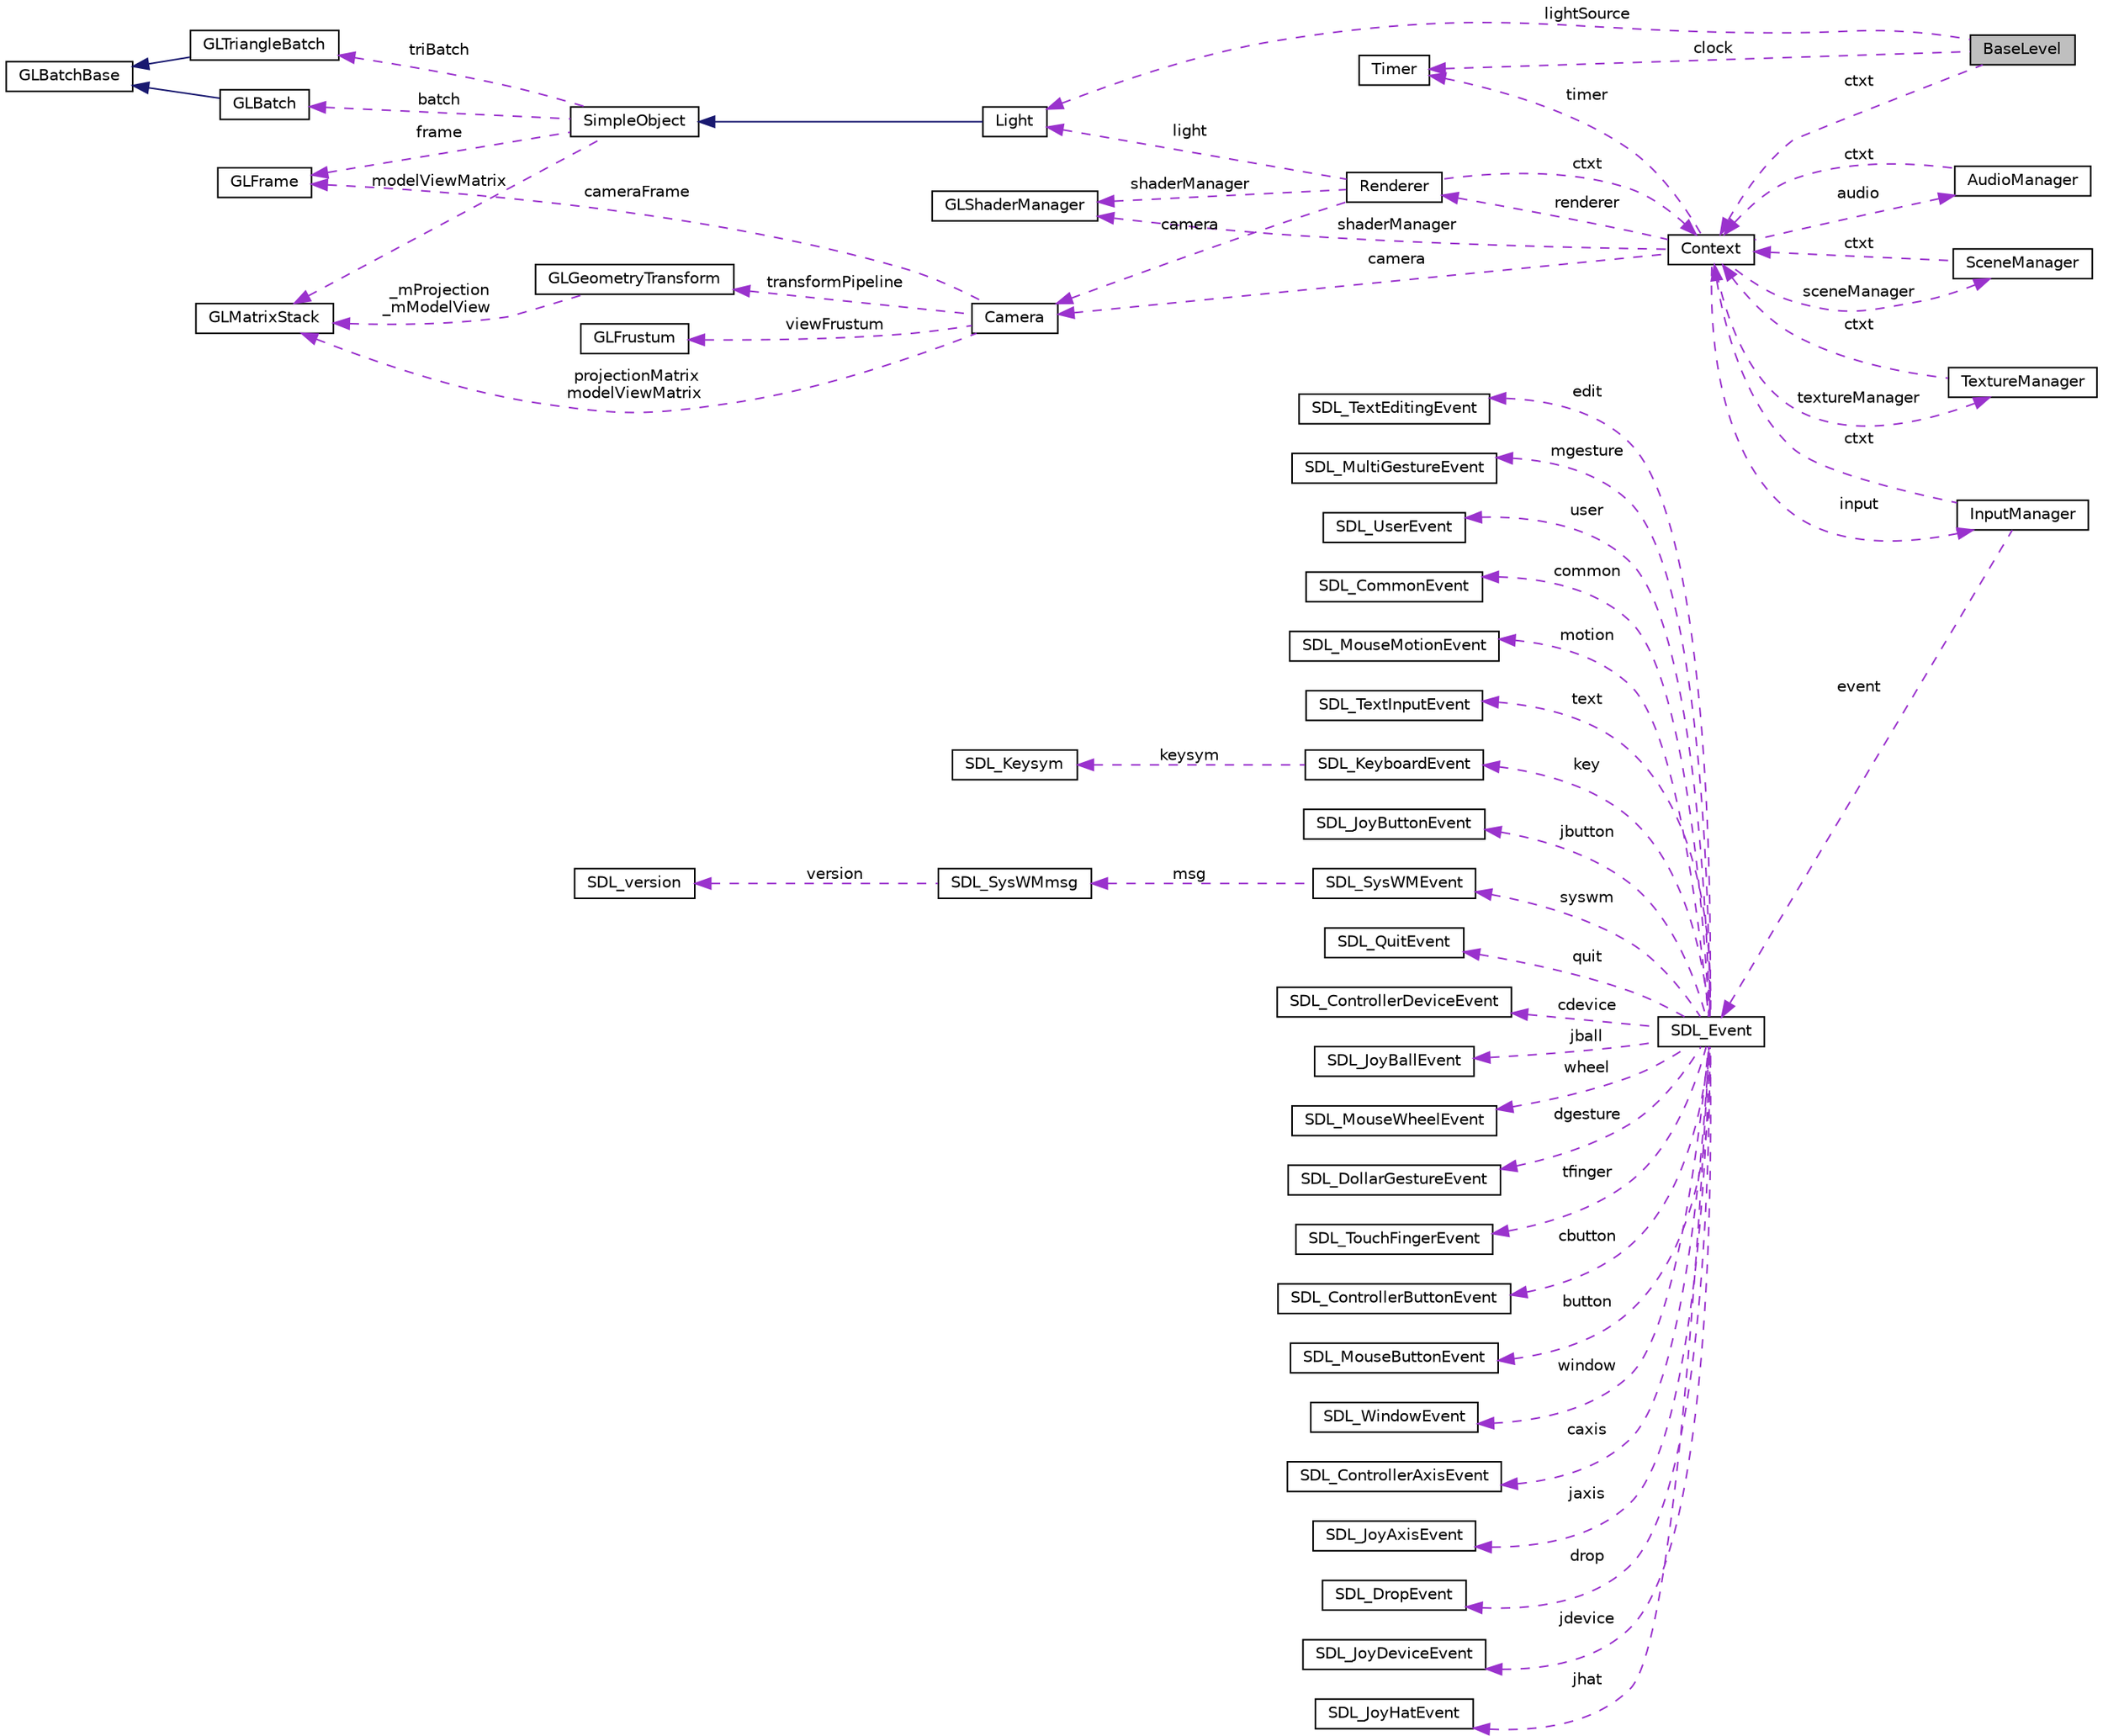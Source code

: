 digraph "BaseLevel"
{
  edge [fontname="Helvetica",fontsize="10",labelfontname="Helvetica",labelfontsize="10"];
  node [fontname="Helvetica",fontsize="10",shape=record];
  rankdir="LR";
  Node1 [label="BaseLevel",height=0.2,width=0.4,color="black", fillcolor="grey75", style="filled" fontcolor="black"];
  Node2 -> Node1 [dir="back",color="darkorchid3",fontsize="10",style="dashed",label=" lightSource" ,fontname="Helvetica"];
  Node2 [label="Light",height=0.2,width=0.4,color="black", fillcolor="white", style="filled",URL="$class_light.html"];
  Node3 -> Node2 [dir="back",color="midnightblue",fontsize="10",style="solid",fontname="Helvetica"];
  Node3 [label="SimpleObject",height=0.2,width=0.4,color="black", fillcolor="white", style="filled",URL="$class_simple_object.html"];
  Node4 -> Node3 [dir="back",color="darkorchid3",fontsize="10",style="dashed",label=" batch" ,fontname="Helvetica"];
  Node4 [label="GLBatch",height=0.2,width=0.4,color="black", fillcolor="white", style="filled",URL="$class_g_l_batch.html"];
  Node5 -> Node4 [dir="back",color="midnightblue",fontsize="10",style="solid",fontname="Helvetica"];
  Node5 [label="GLBatchBase",height=0.2,width=0.4,color="black", fillcolor="white", style="filled",URL="$class_g_l_batch_base.html"];
  Node6 -> Node3 [dir="back",color="darkorchid3",fontsize="10",style="dashed",label=" frame" ,fontname="Helvetica"];
  Node6 [label="GLFrame",height=0.2,width=0.4,color="black", fillcolor="white", style="filled",URL="$class_g_l_frame.html"];
  Node7 -> Node3 [dir="back",color="darkorchid3",fontsize="10",style="dashed",label=" modelViewMatrix" ,fontname="Helvetica"];
  Node7 [label="GLMatrixStack",height=0.2,width=0.4,color="black", fillcolor="white", style="filled",URL="$class_g_l_matrix_stack.html"];
  Node8 -> Node3 [dir="back",color="darkorchid3",fontsize="10",style="dashed",label=" triBatch" ,fontname="Helvetica"];
  Node8 [label="GLTriangleBatch",height=0.2,width=0.4,color="black", fillcolor="white", style="filled",URL="$class_g_l_triangle_batch.html"];
  Node5 -> Node8 [dir="back",color="midnightblue",fontsize="10",style="solid",fontname="Helvetica"];
  Node9 -> Node1 [dir="back",color="darkorchid3",fontsize="10",style="dashed",label=" ctxt" ,fontname="Helvetica"];
  Node9 [label="Context",height=0.2,width=0.4,color="black", fillcolor="white", style="filled",URL="$class_context.html"];
  Node10 -> Node9 [dir="back",color="darkorchid3",fontsize="10",style="dashed",label=" renderer" ,fontname="Helvetica"];
  Node10 [label="Renderer",height=0.2,width=0.4,color="black", fillcolor="white", style="filled",URL="$class_renderer.html"];
  Node2 -> Node10 [dir="back",color="darkorchid3",fontsize="10",style="dashed",label=" light" ,fontname="Helvetica"];
  Node9 -> Node10 [dir="back",color="darkorchid3",fontsize="10",style="dashed",label=" ctxt" ,fontname="Helvetica"];
  Node11 -> Node10 [dir="back",color="darkorchid3",fontsize="10",style="dashed",label=" shaderManager" ,fontname="Helvetica"];
  Node11 [label="GLShaderManager",height=0.2,width=0.4,color="black", fillcolor="white", style="filled",URL="$class_g_l_shader_manager.html"];
  Node12 -> Node10 [dir="back",color="darkorchid3",fontsize="10",style="dashed",label=" camera" ,fontname="Helvetica"];
  Node12 [label="Camera",height=0.2,width=0.4,color="black", fillcolor="white", style="filled",URL="$class_camera.html"];
  Node6 -> Node12 [dir="back",color="darkorchid3",fontsize="10",style="dashed",label=" cameraFrame" ,fontname="Helvetica"];
  Node13 -> Node12 [dir="back",color="darkorchid3",fontsize="10",style="dashed",label=" transformPipeline" ,fontname="Helvetica"];
  Node13 [label="GLGeometryTransform",height=0.2,width=0.4,color="black", fillcolor="white", style="filled",URL="$class_g_l_geometry_transform.html"];
  Node7 -> Node13 [dir="back",color="darkorchid3",fontsize="10",style="dashed",label=" _mProjection\n_mModelView" ,fontname="Helvetica"];
  Node7 -> Node12 [dir="back",color="darkorchid3",fontsize="10",style="dashed",label=" projectionMatrix\nmodelViewMatrix" ,fontname="Helvetica"];
  Node14 -> Node12 [dir="back",color="darkorchid3",fontsize="10",style="dashed",label=" viewFrustum" ,fontname="Helvetica"];
  Node14 [label="GLFrustum",height=0.2,width=0.4,color="black", fillcolor="white", style="filled",URL="$class_g_l_frustum.html"];
  Node15 -> Node9 [dir="back",color="darkorchid3",fontsize="10",style="dashed",label=" audio" ,fontname="Helvetica"];
  Node15 [label="AudioManager",height=0.2,width=0.4,color="black", fillcolor="white", style="filled",URL="$class_audio_manager.html"];
  Node9 -> Node15 [dir="back",color="darkorchid3",fontsize="10",style="dashed",label=" ctxt" ,fontname="Helvetica"];
  Node16 -> Node9 [dir="back",color="darkorchid3",fontsize="10",style="dashed",label=" textureManager" ,fontname="Helvetica"];
  Node16 [label="TextureManager",height=0.2,width=0.4,color="black", fillcolor="white", style="filled",URL="$class_texture_manager.html"];
  Node9 -> Node16 [dir="back",color="darkorchid3",fontsize="10",style="dashed",label=" ctxt" ,fontname="Helvetica"];
  Node11 -> Node9 [dir="back",color="darkorchid3",fontsize="10",style="dashed",label=" shaderManager" ,fontname="Helvetica"];
  Node12 -> Node9 [dir="back",color="darkorchid3",fontsize="10",style="dashed",label=" camera" ,fontname="Helvetica"];
  Node17 -> Node9 [dir="back",color="darkorchid3",fontsize="10",style="dashed",label=" input" ,fontname="Helvetica"];
  Node17 [label="InputManager",height=0.2,width=0.4,color="black", fillcolor="white", style="filled",URL="$class_input_manager.html"];
  Node9 -> Node17 [dir="back",color="darkorchid3",fontsize="10",style="dashed",label=" ctxt" ,fontname="Helvetica"];
  Node18 -> Node17 [dir="back",color="darkorchid3",fontsize="10",style="dashed",label=" event" ,fontname="Helvetica"];
  Node18 [label="SDL_Event",height=0.2,width=0.4,color="black", fillcolor="white", style="filled",URL="$union_s_d_l___event.html",tooltip="General event structure. "];
  Node19 -> Node18 [dir="back",color="darkorchid3",fontsize="10",style="dashed",label=" jdevice" ,fontname="Helvetica"];
  Node19 [label="SDL_JoyDeviceEvent",height=0.2,width=0.4,color="black", fillcolor="white", style="filled",URL="$struct_s_d_l___joy_device_event.html",tooltip="Joystick device event structure (event.jdevice.*) "];
  Node20 -> Node18 [dir="back",color="darkorchid3",fontsize="10",style="dashed",label=" jhat" ,fontname="Helvetica"];
  Node20 [label="SDL_JoyHatEvent",height=0.2,width=0.4,color="black", fillcolor="white", style="filled",URL="$struct_s_d_l___joy_hat_event.html",tooltip="Joystick hat position change event structure (event.jhat.*) "];
  Node21 -> Node18 [dir="back",color="darkorchid3",fontsize="10",style="dashed",label=" edit" ,fontname="Helvetica"];
  Node21 [label="SDL_TextEditingEvent",height=0.2,width=0.4,color="black", fillcolor="white", style="filled",URL="$struct_s_d_l___text_editing_event.html",tooltip="Keyboard text editing event structure (event.edit.*) "];
  Node22 -> Node18 [dir="back",color="darkorchid3",fontsize="10",style="dashed",label=" mgesture" ,fontname="Helvetica"];
  Node22 [label="SDL_MultiGestureEvent",height=0.2,width=0.4,color="black", fillcolor="white", style="filled",URL="$struct_s_d_l___multi_gesture_event.html",tooltip="Multiple Finger Gesture Event (event.mgesture.*) "];
  Node23 -> Node18 [dir="back",color="darkorchid3",fontsize="10",style="dashed",label=" user" ,fontname="Helvetica"];
  Node23 [label="SDL_UserEvent",height=0.2,width=0.4,color="black", fillcolor="white", style="filled",URL="$struct_s_d_l___user_event.html",tooltip="A user-defined event type (event.user.*) "];
  Node24 -> Node18 [dir="back",color="darkorchid3",fontsize="10",style="dashed",label=" common" ,fontname="Helvetica"];
  Node24 [label="SDL_CommonEvent",height=0.2,width=0.4,color="black", fillcolor="white", style="filled",URL="$struct_s_d_l___common_event.html",tooltip="Fields shared by every event. "];
  Node25 -> Node18 [dir="back",color="darkorchid3",fontsize="10",style="dashed",label=" motion" ,fontname="Helvetica"];
  Node25 [label="SDL_MouseMotionEvent",height=0.2,width=0.4,color="black", fillcolor="white", style="filled",URL="$struct_s_d_l___mouse_motion_event.html",tooltip="Mouse motion event structure (event.motion.*) "];
  Node26 -> Node18 [dir="back",color="darkorchid3",fontsize="10",style="dashed",label=" text" ,fontname="Helvetica"];
  Node26 [label="SDL_TextInputEvent",height=0.2,width=0.4,color="black", fillcolor="white", style="filled",URL="$struct_s_d_l___text_input_event.html",tooltip="Keyboard text input event structure (event.text.*) "];
  Node27 -> Node18 [dir="back",color="darkorchid3",fontsize="10",style="dashed",label=" key" ,fontname="Helvetica"];
  Node27 [label="SDL_KeyboardEvent",height=0.2,width=0.4,color="black", fillcolor="white", style="filled",URL="$struct_s_d_l___keyboard_event.html",tooltip="Keyboard button event structure (event.key.*) "];
  Node28 -> Node27 [dir="back",color="darkorchid3",fontsize="10",style="dashed",label=" keysym" ,fontname="Helvetica"];
  Node28 [label="SDL_Keysym",height=0.2,width=0.4,color="black", fillcolor="white", style="filled",URL="$struct_s_d_l___keysym.html",tooltip="The SDL keysym structure, used in key events. "];
  Node29 -> Node18 [dir="back",color="darkorchid3",fontsize="10",style="dashed",label=" jbutton" ,fontname="Helvetica"];
  Node29 [label="SDL_JoyButtonEvent",height=0.2,width=0.4,color="black", fillcolor="white", style="filled",URL="$struct_s_d_l___joy_button_event.html",tooltip="Joystick button event structure (event.jbutton.*) "];
  Node30 -> Node18 [dir="back",color="darkorchid3",fontsize="10",style="dashed",label=" syswm" ,fontname="Helvetica"];
  Node30 [label="SDL_SysWMEvent",height=0.2,width=0.4,color="black", fillcolor="white", style="filled",URL="$struct_s_d_l___sys_w_m_event.html",tooltip="A video driver dependent system event (event.syswm.*) This event is disabled by default, you can enable it with SDL_EventState() "];
  Node31 -> Node30 [dir="back",color="darkorchid3",fontsize="10",style="dashed",label=" msg" ,fontname="Helvetica"];
  Node31 [label="SDL_SysWMmsg",height=0.2,width=0.4,color="black", fillcolor="white", style="filled",URL="$struct_s_d_l___sys_w_mmsg.html"];
  Node32 -> Node31 [dir="back",color="darkorchid3",fontsize="10",style="dashed",label=" version" ,fontname="Helvetica"];
  Node32 [label="SDL_version",height=0.2,width=0.4,color="black", fillcolor="white", style="filled",URL="$struct_s_d_l__version.html",tooltip="Information the version of SDL in use. "];
  Node33 -> Node18 [dir="back",color="darkorchid3",fontsize="10",style="dashed",label=" quit" ,fontname="Helvetica"];
  Node33 [label="SDL_QuitEvent",height=0.2,width=0.4,color="black", fillcolor="white", style="filled",URL="$struct_s_d_l___quit_event.html",tooltip="The &quot;quit requested&quot; event. "];
  Node34 -> Node18 [dir="back",color="darkorchid3",fontsize="10",style="dashed",label=" cdevice" ,fontname="Helvetica"];
  Node34 [label="SDL_ControllerDeviceEvent",height=0.2,width=0.4,color="black", fillcolor="white", style="filled",URL="$struct_s_d_l___controller_device_event.html",tooltip="Controller device event structure (event.cdevice.*) "];
  Node35 -> Node18 [dir="back",color="darkorchid3",fontsize="10",style="dashed",label=" jball" ,fontname="Helvetica"];
  Node35 [label="SDL_JoyBallEvent",height=0.2,width=0.4,color="black", fillcolor="white", style="filled",URL="$struct_s_d_l___joy_ball_event.html",tooltip="Joystick trackball motion event structure (event.jball.*) "];
  Node36 -> Node18 [dir="back",color="darkorchid3",fontsize="10",style="dashed",label=" wheel" ,fontname="Helvetica"];
  Node36 [label="SDL_MouseWheelEvent",height=0.2,width=0.4,color="black", fillcolor="white", style="filled",URL="$struct_s_d_l___mouse_wheel_event.html",tooltip="Mouse wheel event structure (event.wheel.*) "];
  Node37 -> Node18 [dir="back",color="darkorchid3",fontsize="10",style="dashed",label=" dgesture" ,fontname="Helvetica"];
  Node37 [label="SDL_DollarGestureEvent",height=0.2,width=0.4,color="black", fillcolor="white", style="filled",URL="$struct_s_d_l___dollar_gesture_event.html",tooltip="Dollar Gesture Event (event.dgesture.*) "];
  Node38 -> Node18 [dir="back",color="darkorchid3",fontsize="10",style="dashed",label=" tfinger" ,fontname="Helvetica"];
  Node38 [label="SDL_TouchFingerEvent",height=0.2,width=0.4,color="black", fillcolor="white", style="filled",URL="$struct_s_d_l___touch_finger_event.html",tooltip="Touch finger event structure (event.tfinger.*) "];
  Node39 -> Node18 [dir="back",color="darkorchid3",fontsize="10",style="dashed",label=" cbutton" ,fontname="Helvetica"];
  Node39 [label="SDL_ControllerButtonEvent",height=0.2,width=0.4,color="black", fillcolor="white", style="filled",URL="$struct_s_d_l___controller_button_event.html",tooltip="Game controller button event structure (event.cbutton.*) "];
  Node40 -> Node18 [dir="back",color="darkorchid3",fontsize="10",style="dashed",label=" button" ,fontname="Helvetica"];
  Node40 [label="SDL_MouseButtonEvent",height=0.2,width=0.4,color="black", fillcolor="white", style="filled",URL="$struct_s_d_l___mouse_button_event.html",tooltip="Mouse button event structure (event.button.*) "];
  Node41 -> Node18 [dir="back",color="darkorchid3",fontsize="10",style="dashed",label=" window" ,fontname="Helvetica"];
  Node41 [label="SDL_WindowEvent",height=0.2,width=0.4,color="black", fillcolor="white", style="filled",URL="$struct_s_d_l___window_event.html",tooltip="Window state change event data (event.window.*) "];
  Node42 -> Node18 [dir="back",color="darkorchid3",fontsize="10",style="dashed",label=" caxis" ,fontname="Helvetica"];
  Node42 [label="SDL_ControllerAxisEvent",height=0.2,width=0.4,color="black", fillcolor="white", style="filled",URL="$struct_s_d_l___controller_axis_event.html",tooltip="Game controller axis motion event structure (event.caxis.*) "];
  Node43 -> Node18 [dir="back",color="darkorchid3",fontsize="10",style="dashed",label=" jaxis" ,fontname="Helvetica"];
  Node43 [label="SDL_JoyAxisEvent",height=0.2,width=0.4,color="black", fillcolor="white", style="filled",URL="$struct_s_d_l___joy_axis_event.html",tooltip="Joystick axis motion event structure (event.jaxis.*) "];
  Node44 -> Node18 [dir="back",color="darkorchid3",fontsize="10",style="dashed",label=" drop" ,fontname="Helvetica"];
  Node44 [label="SDL_DropEvent",height=0.2,width=0.4,color="black", fillcolor="white", style="filled",URL="$struct_s_d_l___drop_event.html",tooltip="An event used to request a file open by the system (event.drop.*) This event is disabled by default..."];
  Node45 -> Node9 [dir="back",color="darkorchid3",fontsize="10",style="dashed",label=" sceneManager" ,fontname="Helvetica"];
  Node45 [label="SceneManager",height=0.2,width=0.4,color="black", fillcolor="white", style="filled",URL="$class_scene_manager.html"];
  Node9 -> Node45 [dir="back",color="darkorchid3",fontsize="10",style="dashed",label=" ctxt" ,fontname="Helvetica"];
  Node46 -> Node9 [dir="back",color="darkorchid3",fontsize="10",style="dashed",label=" timer" ,fontname="Helvetica"];
  Node46 [label="Timer",height=0.2,width=0.4,color="black", fillcolor="white", style="filled",URL="$class_timer.html"];
  Node46 -> Node1 [dir="back",color="darkorchid3",fontsize="10",style="dashed",label=" clock" ,fontname="Helvetica"];
}
